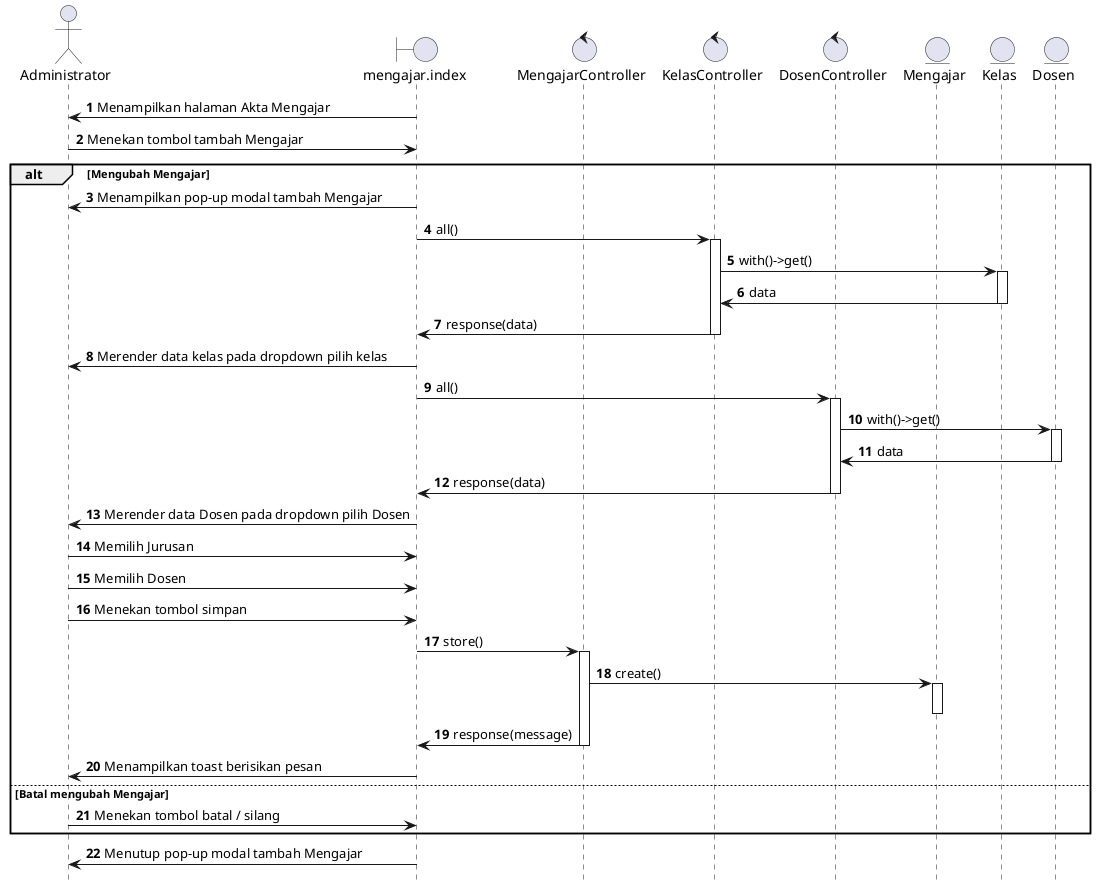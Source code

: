 @startuml sequence_diagram_tambah_nilai
hide footbox
autonumber

actor Administrator
boundary mengajar.index
control MengajarController
control KelasController
control DosenController
entity Mengajar
entity Kelas
entity Dosen

mengajar.index -> Administrator : Menampilkan halaman Akta Mengajar

Administrator -> mengajar.index : Menekan tombol tambah Mengajar

alt Mengubah Mengajar

mengajar.index -> Administrator : Menampilkan pop-up modal tambah Mengajar


mengajar.index -> KelasController  : all()

activate KelasController

KelasController -> Kelas : with()->get()

activate Kelas

Kelas -> KelasController : data

deactivate Kelas

KelasController -> mengajar.index : response(data)

deactivate KelasController

mengajar.index -> Administrator : Merender data kelas pada dropdown pilih kelas



mengajar.index -> DosenController  : all()

activate DosenController

DosenController -> Dosen : with()->get()

activate Dosen

Dosen -> DosenController : data

deactivate Dosen

DosenController -> mengajar.index : response(data)

deactivate DosenController

mengajar.index -> Administrator : Merender data Dosen pada dropdown pilih Dosen

Administrator -> mengajar.index : Memilih Jurusan
Administrator -> mengajar.index : Memilih Dosen


Administrator -> mengajar.index : Menekan tombol simpan

mengajar.index -> MengajarController : store()

activate MengajarController

MengajarController -> Mengajar : create()

activate Mengajar

deactivate Mengajar

MengajarController -> mengajar.index : response(message)

deactivate MengajarController

mengajar.index -> Administrator : Menampilkan toast berisikan pesan

else Batal mengubah Mengajar

Administrator -> mengajar.index : Menekan tombol batal / silang

end

mengajar.index -> Administrator : Menutup pop-up modal tambah Mengajar

@enduml